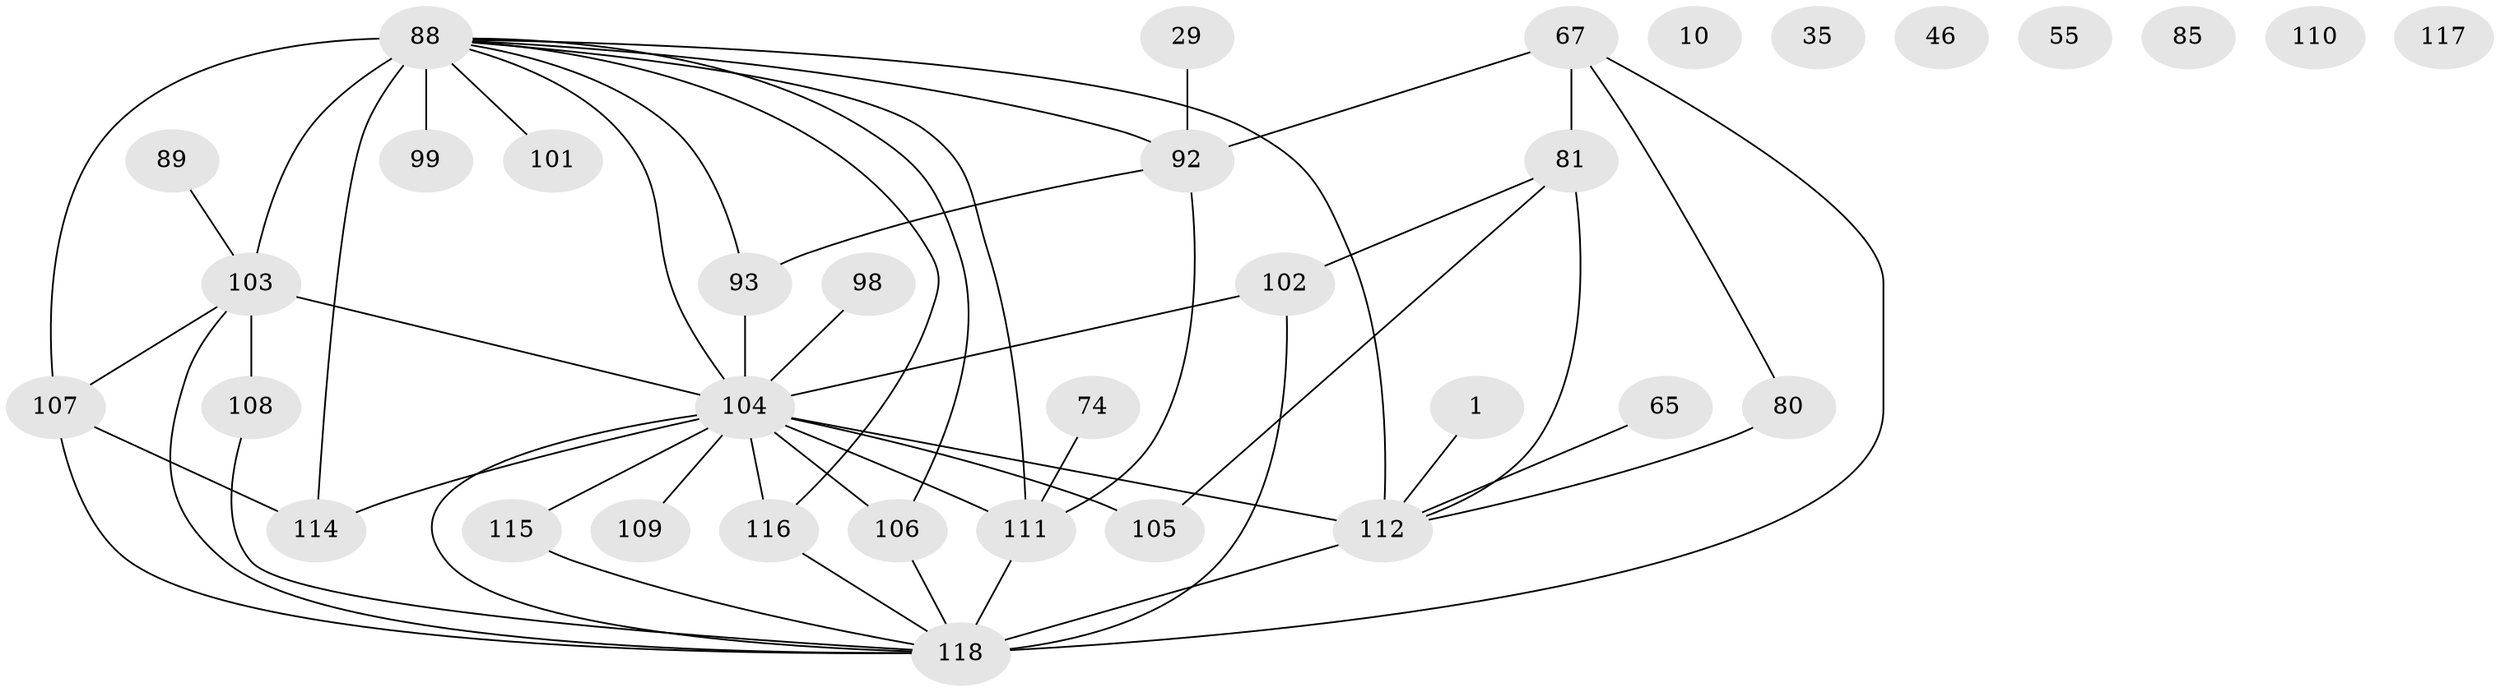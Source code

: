 // original degree distribution, {1: 0.1694915254237288, 2: 0.2033898305084746, 3: 0.2457627118644068, 5: 0.09322033898305085, 6: 0.059322033898305086, 4: 0.13559322033898305, 0: 0.05084745762711865, 7: 0.025423728813559324, 8: 0.00847457627118644, 9: 0.00847457627118644}
// Generated by graph-tools (version 1.1) at 2025/44/03/04/25 21:44:01]
// undirected, 35 vertices, 52 edges
graph export_dot {
graph [start="1"]
  node [color=gray90,style=filled];
  1;
  10;
  29;
  35;
  46;
  55;
  65;
  67 [super="+60"];
  74 [super="+34"];
  80 [super="+64"];
  81;
  85 [super="+26"];
  88 [super="+70+62+69"];
  89;
  92 [super="+8"];
  93;
  98;
  99;
  101;
  102 [super="+72"];
  103 [super="+6+50+97"];
  104 [super="+90+95+75+96+100"];
  105 [super="+82"];
  106 [super="+56"];
  107 [super="+23+49"];
  108;
  109;
  110;
  111 [super="+61"];
  112 [super="+78+32+87+48+77"];
  114 [super="+7"];
  115;
  116 [super="+30"];
  117;
  118 [super="+53+54+73+113+91"];
  1 -- 112;
  29 -- 92;
  65 -- 112;
  67 -- 80;
  67 -- 81 [weight=2];
  67 -- 92;
  67 -- 118;
  74 -- 111;
  80 -- 112 [weight=2];
  81 -- 102;
  81 -- 105;
  81 -- 112 [weight=2];
  88 -- 101;
  88 -- 103 [weight=8];
  88 -- 107;
  88 -- 112;
  88 -- 92;
  88 -- 99;
  88 -- 106;
  88 -- 114 [weight=3];
  88 -- 116;
  88 -- 93;
  88 -- 111;
  88 -- 104 [weight=5];
  89 -- 103;
  92 -- 93 [weight=2];
  92 -- 111 [weight=2];
  93 -- 104 [weight=3];
  98 -- 104;
  102 -- 104 [weight=3];
  102 -- 118 [weight=2];
  103 -- 104 [weight=3];
  103 -- 107 [weight=2];
  103 -- 108;
  103 -- 118 [weight=2];
  104 -- 116;
  104 -- 105;
  104 -- 111 [weight=3];
  104 -- 106;
  104 -- 112 [weight=4];
  104 -- 114;
  104 -- 115;
  104 -- 118;
  104 -- 109;
  106 -- 118;
  107 -- 118 [weight=4];
  107 -- 114 [weight=2];
  108 -- 118;
  111 -- 118 [weight=6];
  112 -- 118 [weight=2];
  115 -- 118;
  116 -- 118;
}
